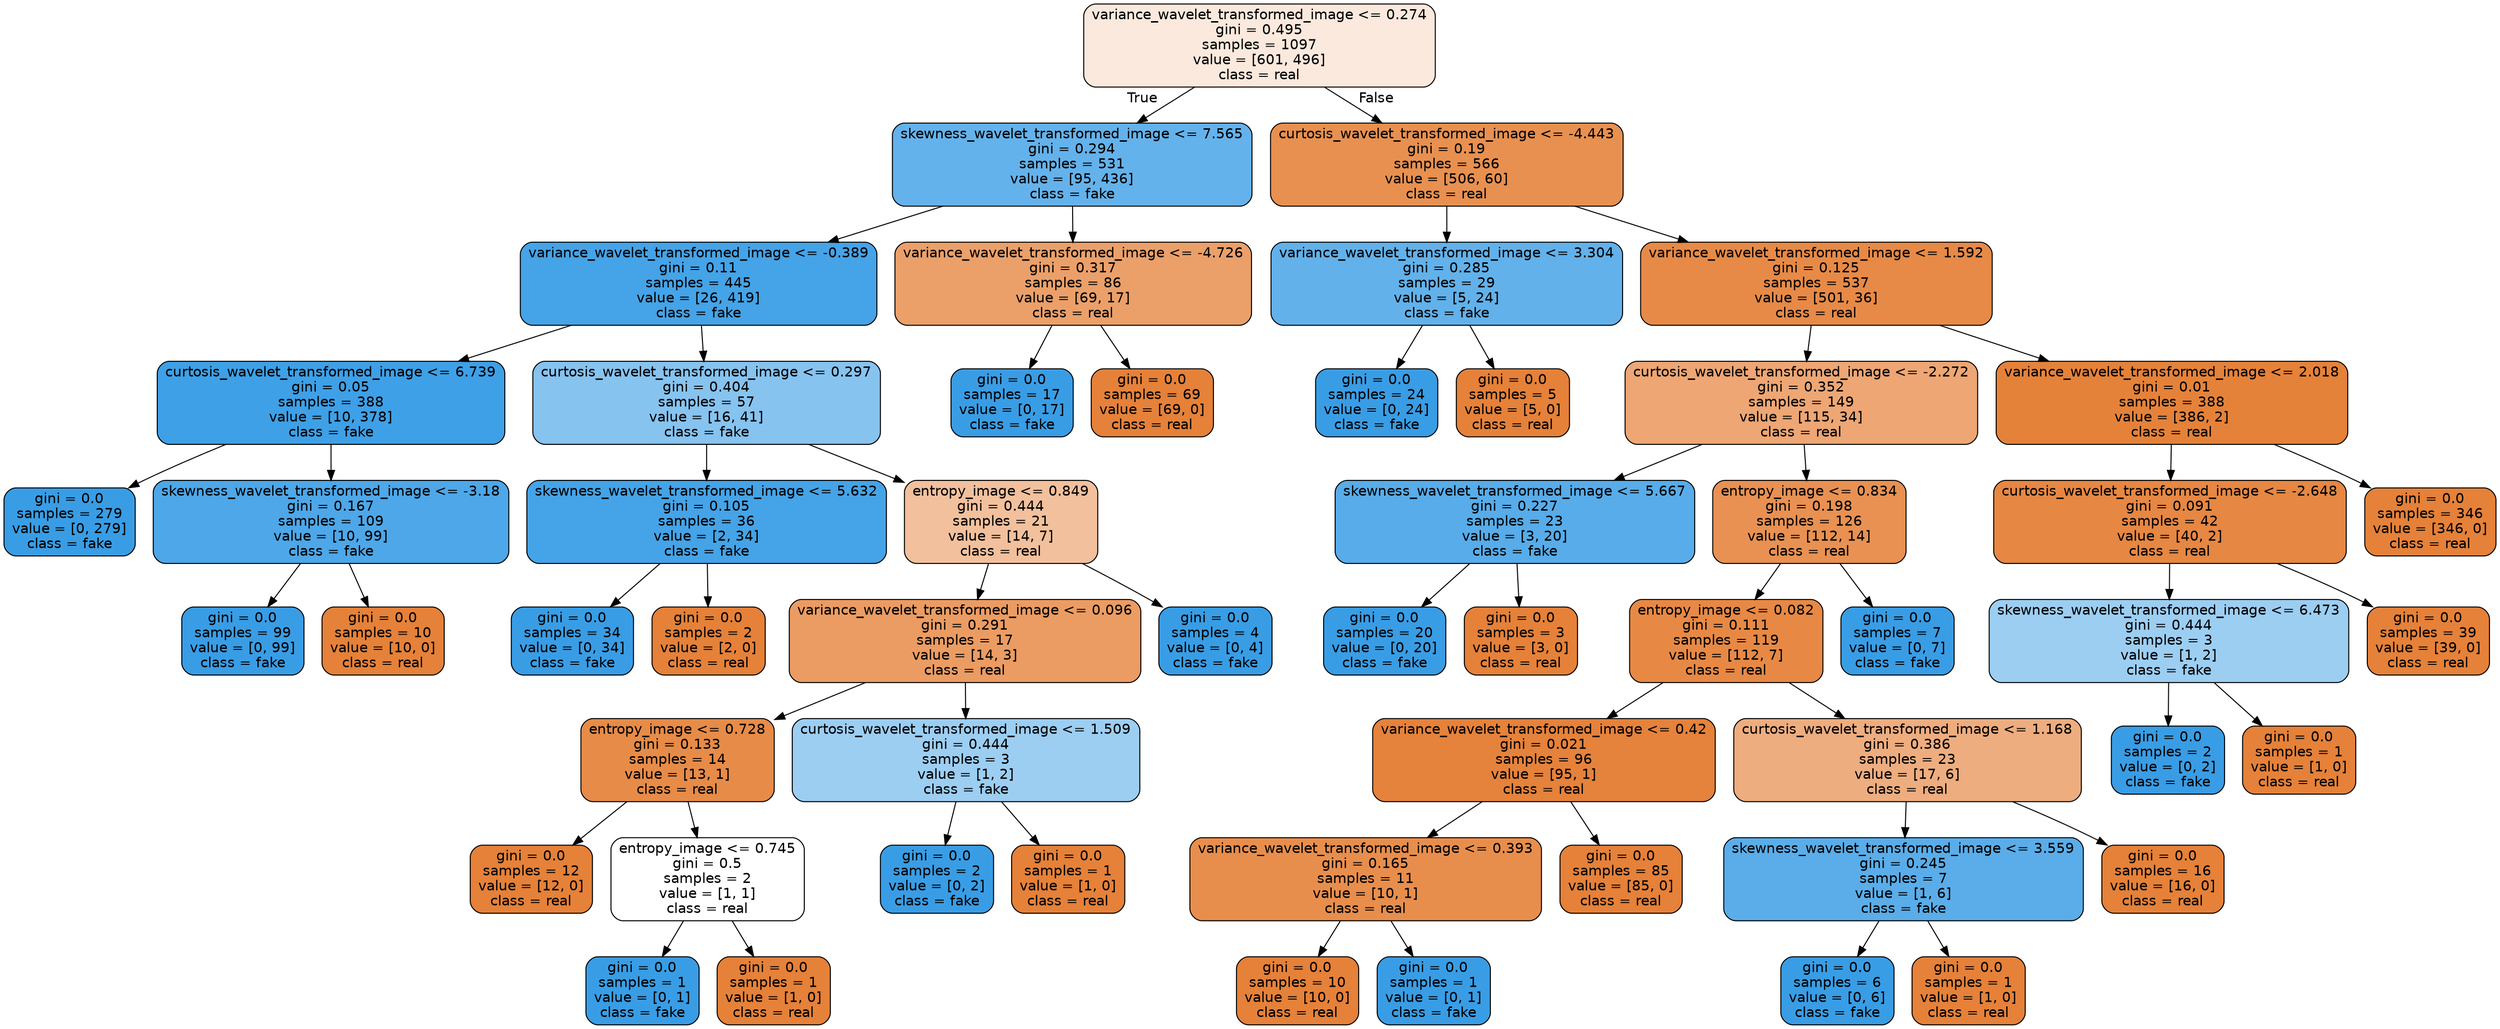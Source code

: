 digraph Tree {
node [shape=box, style="filled, rounded", color="black", fontname=helvetica] ;
edge [fontname=helvetica] ;
0 [label="variance_wavelet_transformed_image <= 0.274\ngini = 0.495\nsamples = 1097\nvalue = [601, 496]\nclass = real", fillcolor="#fae9dc"] ;
1 [label="skewness_wavelet_transformed_image <= 7.565\ngini = 0.294\nsamples = 531\nvalue = [95, 436]\nclass = fake", fillcolor="#64b2eb"] ;
0 -> 1 [labeldistance=2.5, labelangle=45, headlabel="True"] ;
2 [label="variance_wavelet_transformed_image <= -0.389\ngini = 0.11\nsamples = 445\nvalue = [26, 419]\nclass = fake", fillcolor="#45a3e7"] ;
1 -> 2 ;
3 [label="curtosis_wavelet_transformed_image <= 6.739\ngini = 0.05\nsamples = 388\nvalue = [10, 378]\nclass = fake", fillcolor="#3ea0e6"] ;
2 -> 3 ;
4 [label="gini = 0.0\nsamples = 279\nvalue = [0, 279]\nclass = fake", fillcolor="#399de5"] ;
3 -> 4 ;
5 [label="skewness_wavelet_transformed_image <= -3.18\ngini = 0.167\nsamples = 109\nvalue = [10, 99]\nclass = fake", fillcolor="#4da7e8"] ;
3 -> 5 ;
6 [label="gini = 0.0\nsamples = 99\nvalue = [0, 99]\nclass = fake", fillcolor="#399de5"] ;
5 -> 6 ;
7 [label="gini = 0.0\nsamples = 10\nvalue = [10, 0]\nclass = real", fillcolor="#e58139"] ;
5 -> 7 ;
8 [label="curtosis_wavelet_transformed_image <= 0.297\ngini = 0.404\nsamples = 57\nvalue = [16, 41]\nclass = fake", fillcolor="#86c3ef"] ;
2 -> 8 ;
9 [label="skewness_wavelet_transformed_image <= 5.632\ngini = 0.105\nsamples = 36\nvalue = [2, 34]\nclass = fake", fillcolor="#45a3e7"] ;
8 -> 9 ;
10 [label="gini = 0.0\nsamples = 34\nvalue = [0, 34]\nclass = fake", fillcolor="#399de5"] ;
9 -> 10 ;
11 [label="gini = 0.0\nsamples = 2\nvalue = [2, 0]\nclass = real", fillcolor="#e58139"] ;
9 -> 11 ;
12 [label="entropy_image <= 0.849\ngini = 0.444\nsamples = 21\nvalue = [14, 7]\nclass = real", fillcolor="#f2c09c"] ;
8 -> 12 ;
13 [label="variance_wavelet_transformed_image <= 0.096\ngini = 0.291\nsamples = 17\nvalue = [14, 3]\nclass = real", fillcolor="#eb9c63"] ;
12 -> 13 ;
14 [label="entropy_image <= 0.728\ngini = 0.133\nsamples = 14\nvalue = [13, 1]\nclass = real", fillcolor="#e78b48"] ;
13 -> 14 ;
15 [label="gini = 0.0\nsamples = 12\nvalue = [12, 0]\nclass = real", fillcolor="#e58139"] ;
14 -> 15 ;
16 [label="entropy_image <= 0.745\ngini = 0.5\nsamples = 2\nvalue = [1, 1]\nclass = real", fillcolor="#ffffff"] ;
14 -> 16 ;
17 [label="gini = 0.0\nsamples = 1\nvalue = [0, 1]\nclass = fake", fillcolor="#399de5"] ;
16 -> 17 ;
18 [label="gini = 0.0\nsamples = 1\nvalue = [1, 0]\nclass = real", fillcolor="#e58139"] ;
16 -> 18 ;
19 [label="curtosis_wavelet_transformed_image <= 1.509\ngini = 0.444\nsamples = 3\nvalue = [1, 2]\nclass = fake", fillcolor="#9ccef2"] ;
13 -> 19 ;
20 [label="gini = 0.0\nsamples = 2\nvalue = [0, 2]\nclass = fake", fillcolor="#399de5"] ;
19 -> 20 ;
21 [label="gini = 0.0\nsamples = 1\nvalue = [1, 0]\nclass = real", fillcolor="#e58139"] ;
19 -> 21 ;
22 [label="gini = 0.0\nsamples = 4\nvalue = [0, 4]\nclass = fake", fillcolor="#399de5"] ;
12 -> 22 ;
23 [label="variance_wavelet_transformed_image <= -4.726\ngini = 0.317\nsamples = 86\nvalue = [69, 17]\nclass = real", fillcolor="#eba06a"] ;
1 -> 23 ;
24 [label="gini = 0.0\nsamples = 17\nvalue = [0, 17]\nclass = fake", fillcolor="#399de5"] ;
23 -> 24 ;
25 [label="gini = 0.0\nsamples = 69\nvalue = [69, 0]\nclass = real", fillcolor="#e58139"] ;
23 -> 25 ;
26 [label="curtosis_wavelet_transformed_image <= -4.443\ngini = 0.19\nsamples = 566\nvalue = [506, 60]\nclass = real", fillcolor="#e89050"] ;
0 -> 26 [labeldistance=2.5, labelangle=-45, headlabel="False"] ;
27 [label="variance_wavelet_transformed_image <= 3.304\ngini = 0.285\nsamples = 29\nvalue = [5, 24]\nclass = fake", fillcolor="#62b1ea"] ;
26 -> 27 ;
28 [label="gini = 0.0\nsamples = 24\nvalue = [0, 24]\nclass = fake", fillcolor="#399de5"] ;
27 -> 28 ;
29 [label="gini = 0.0\nsamples = 5\nvalue = [5, 0]\nclass = real", fillcolor="#e58139"] ;
27 -> 29 ;
30 [label="variance_wavelet_transformed_image <= 1.592\ngini = 0.125\nsamples = 537\nvalue = [501, 36]\nclass = real", fillcolor="#e78a47"] ;
26 -> 30 ;
31 [label="curtosis_wavelet_transformed_image <= -2.272\ngini = 0.352\nsamples = 149\nvalue = [115, 34]\nclass = real", fillcolor="#eda674"] ;
30 -> 31 ;
32 [label="skewness_wavelet_transformed_image <= 5.667\ngini = 0.227\nsamples = 23\nvalue = [3, 20]\nclass = fake", fillcolor="#57ace9"] ;
31 -> 32 ;
33 [label="gini = 0.0\nsamples = 20\nvalue = [0, 20]\nclass = fake", fillcolor="#399de5"] ;
32 -> 33 ;
34 [label="gini = 0.0\nsamples = 3\nvalue = [3, 0]\nclass = real", fillcolor="#e58139"] ;
32 -> 34 ;
35 [label="entropy_image <= 0.834\ngini = 0.198\nsamples = 126\nvalue = [112, 14]\nclass = real", fillcolor="#e89152"] ;
31 -> 35 ;
36 [label="entropy_image <= 0.082\ngini = 0.111\nsamples = 119\nvalue = [112, 7]\nclass = real", fillcolor="#e78945"] ;
35 -> 36 ;
37 [label="variance_wavelet_transformed_image <= 0.42\ngini = 0.021\nsamples = 96\nvalue = [95, 1]\nclass = real", fillcolor="#e5823b"] ;
36 -> 37 ;
38 [label="variance_wavelet_transformed_image <= 0.393\ngini = 0.165\nsamples = 11\nvalue = [10, 1]\nclass = real", fillcolor="#e88e4d"] ;
37 -> 38 ;
39 [label="gini = 0.0\nsamples = 10\nvalue = [10, 0]\nclass = real", fillcolor="#e58139"] ;
38 -> 39 ;
40 [label="gini = 0.0\nsamples = 1\nvalue = [0, 1]\nclass = fake", fillcolor="#399de5"] ;
38 -> 40 ;
41 [label="gini = 0.0\nsamples = 85\nvalue = [85, 0]\nclass = real", fillcolor="#e58139"] ;
37 -> 41 ;
42 [label="curtosis_wavelet_transformed_image <= 1.168\ngini = 0.386\nsamples = 23\nvalue = [17, 6]\nclass = real", fillcolor="#eead7f"] ;
36 -> 42 ;
43 [label="skewness_wavelet_transformed_image <= 3.559\ngini = 0.245\nsamples = 7\nvalue = [1, 6]\nclass = fake", fillcolor="#5aade9"] ;
42 -> 43 ;
44 [label="gini = 0.0\nsamples = 6\nvalue = [0, 6]\nclass = fake", fillcolor="#399de5"] ;
43 -> 44 ;
45 [label="gini = 0.0\nsamples = 1\nvalue = [1, 0]\nclass = real", fillcolor="#e58139"] ;
43 -> 45 ;
46 [label="gini = 0.0\nsamples = 16\nvalue = [16, 0]\nclass = real", fillcolor="#e58139"] ;
42 -> 46 ;
47 [label="gini = 0.0\nsamples = 7\nvalue = [0, 7]\nclass = fake", fillcolor="#399de5"] ;
35 -> 47 ;
48 [label="variance_wavelet_transformed_image <= 2.018\ngini = 0.01\nsamples = 388\nvalue = [386, 2]\nclass = real", fillcolor="#e5823a"] ;
30 -> 48 ;
49 [label="curtosis_wavelet_transformed_image <= -2.648\ngini = 0.091\nsamples = 42\nvalue = [40, 2]\nclass = real", fillcolor="#e68743"] ;
48 -> 49 ;
50 [label="skewness_wavelet_transformed_image <= 6.473\ngini = 0.444\nsamples = 3\nvalue = [1, 2]\nclass = fake", fillcolor="#9ccef2"] ;
49 -> 50 ;
51 [label="gini = 0.0\nsamples = 2\nvalue = [0, 2]\nclass = fake", fillcolor="#399de5"] ;
50 -> 51 ;
52 [label="gini = 0.0\nsamples = 1\nvalue = [1, 0]\nclass = real", fillcolor="#e58139"] ;
50 -> 52 ;
53 [label="gini = 0.0\nsamples = 39\nvalue = [39, 0]\nclass = real", fillcolor="#e58139"] ;
49 -> 53 ;
54 [label="gini = 0.0\nsamples = 346\nvalue = [346, 0]\nclass = real", fillcolor="#e58139"] ;
48 -> 54 ;
}